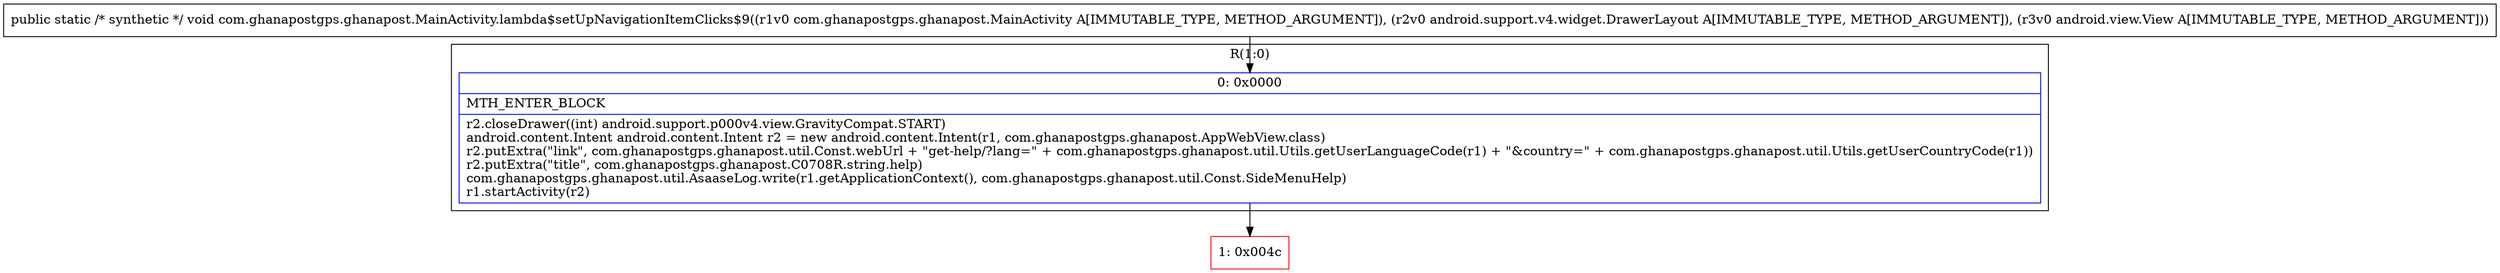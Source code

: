 digraph "CFG forcom.ghanapostgps.ghanapost.MainActivity.lambda$setUpNavigationItemClicks$9(Lcom\/ghanapostgps\/ghanapost\/MainActivity;Landroid\/support\/v4\/widget\/DrawerLayout;Landroid\/view\/View;)V" {
subgraph cluster_Region_1559851530 {
label = "R(1:0)";
node [shape=record,color=blue];
Node_0 [shape=record,label="{0\:\ 0x0000|MTH_ENTER_BLOCK\l|r2.closeDrawer((int) android.support.p000v4.view.GravityCompat.START)\landroid.content.Intent android.content.Intent r2 = new android.content.Intent(r1, com.ghanapostgps.ghanapost.AppWebView.class)\lr2.putExtra(\"link\", com.ghanapostgps.ghanapost.util.Const.webUrl + \"get\-help\/?lang=\" + com.ghanapostgps.ghanapost.util.Utils.getUserLanguageCode(r1) + \"&country=\" + com.ghanapostgps.ghanapost.util.Utils.getUserCountryCode(r1))\lr2.putExtra(\"title\", com.ghanapostgps.ghanapost.C0708R.string.help)\lcom.ghanapostgps.ghanapost.util.AsaaseLog.write(r1.getApplicationContext(), com.ghanapostgps.ghanapost.util.Const.SideMenuHelp)\lr1.startActivity(r2)\l}"];
}
Node_1 [shape=record,color=red,label="{1\:\ 0x004c}"];
MethodNode[shape=record,label="{public static \/* synthetic *\/ void com.ghanapostgps.ghanapost.MainActivity.lambda$setUpNavigationItemClicks$9((r1v0 com.ghanapostgps.ghanapost.MainActivity A[IMMUTABLE_TYPE, METHOD_ARGUMENT]), (r2v0 android.support.v4.widget.DrawerLayout A[IMMUTABLE_TYPE, METHOD_ARGUMENT]), (r3v0 android.view.View A[IMMUTABLE_TYPE, METHOD_ARGUMENT])) }"];
MethodNode -> Node_0;
Node_0 -> Node_1;
}

